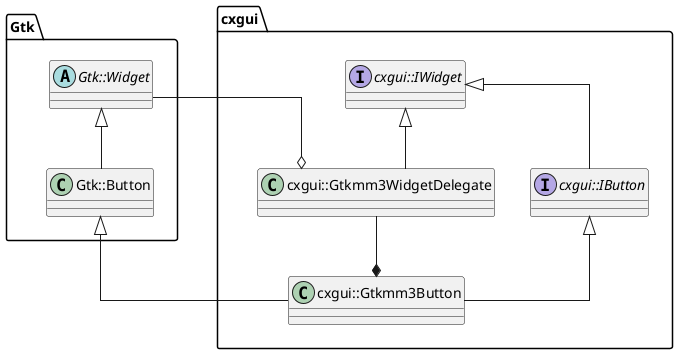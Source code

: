 @startuml

skinparam linetype ortho

package Gtk
{
  abstract "Gtk::Widget" as Widget 
  class    "Gtk::Button" as Button

  Widget <|-- Button
}

package cxgui
{

  together{
    interface "cxgui::IWidget"              as IWidget
    class     "cxgui::Gtkmm3WidgetDelegate" as WidgetDelegate
  }

  interface "cxgui::IButton"      as IButton
  class     "cxgui::Gtkmm3Button" as Button

  IWidget <|-- IButton
  IWidget <|-- WidgetDelegate
  IButton <|-- Button
  Button  *--  WidgetDelegate
}

Gtk ---[hidden]-> cxgui

cxgui.WidgetDelegate o--  Gtk.Widget
Gtk.Button           <|-- cxgui.Button

@enduml
